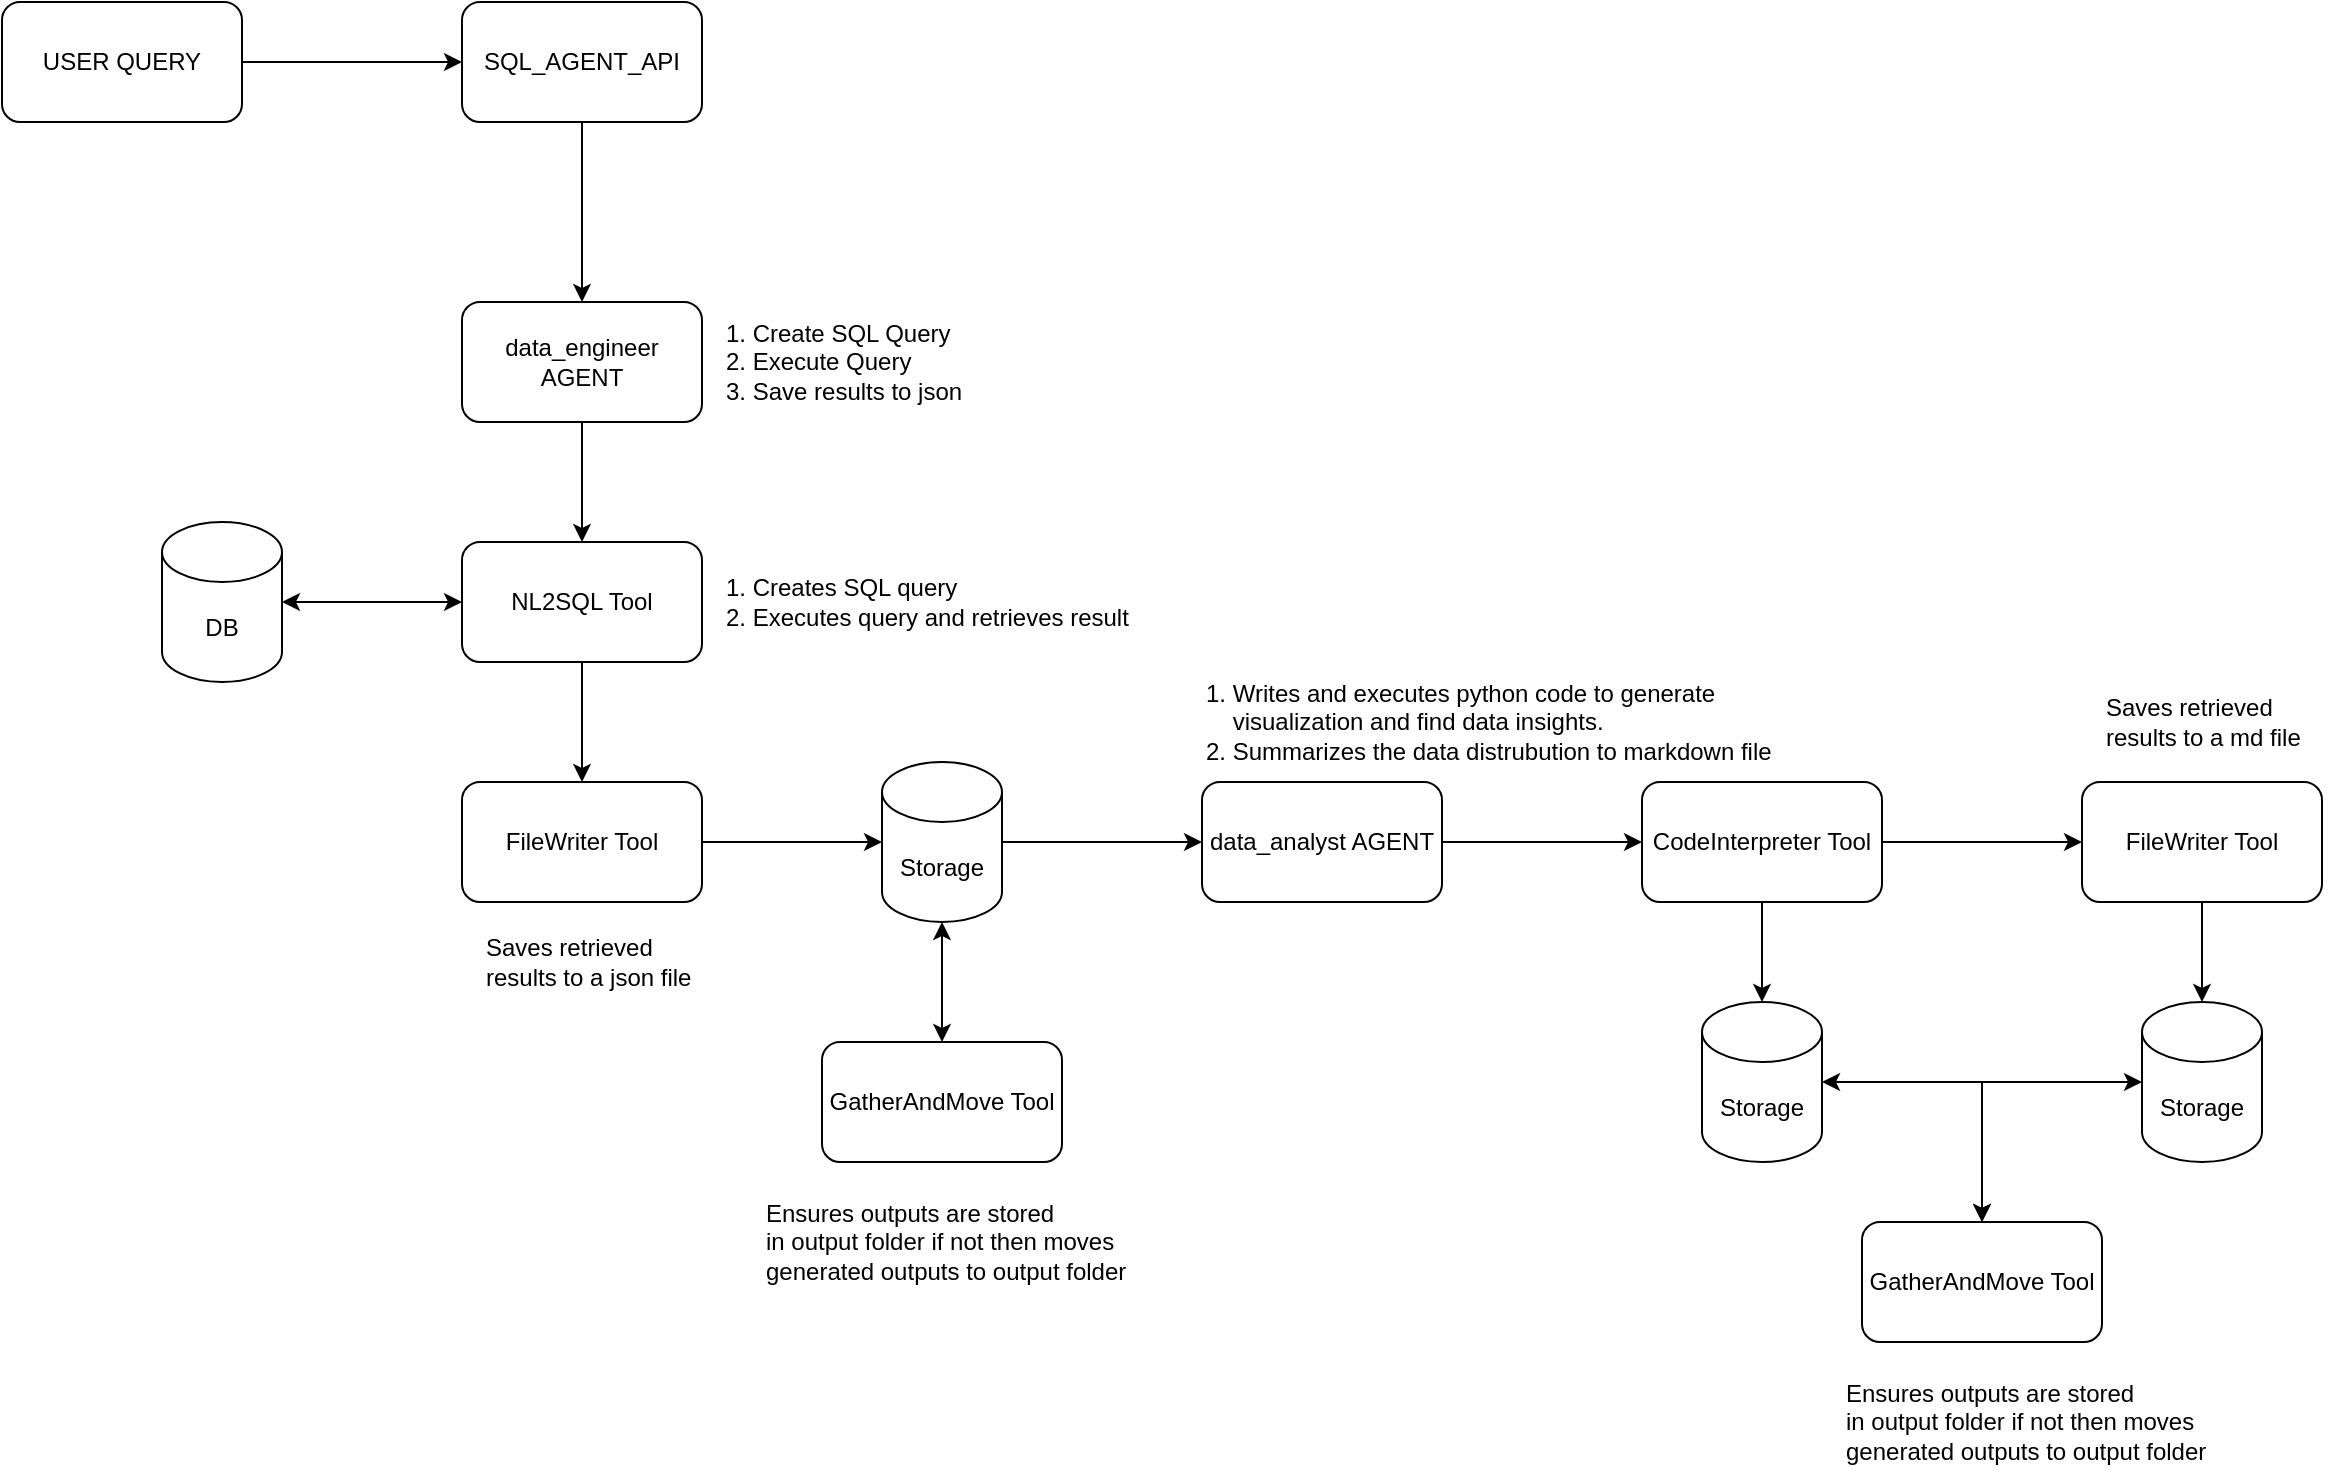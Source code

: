 <mxfile version="26.2.9">
  <diagram name="Page-1" id="8DGI31KA0GQ1AmAe_ose">
    <mxGraphModel dx="1115" dy="767" grid="1" gridSize="10" guides="1" tooltips="1" connect="1" arrows="1" fold="1" page="1" pageScale="1" pageWidth="827" pageHeight="1169" math="0" shadow="0">
      <root>
        <mxCell id="0" />
        <mxCell id="1" parent="0" />
        <mxCell id="AACIu29SfgsOh7715vZ9-3" style="edgeStyle=orthogonalEdgeStyle;rounded=0;orthogonalLoop=1;jettySize=auto;html=1;entryX=0;entryY=0.5;entryDx=0;entryDy=0;" edge="1" parent="1" source="AACIu29SfgsOh7715vZ9-1" target="AACIu29SfgsOh7715vZ9-2">
          <mxGeometry relative="1" as="geometry" />
        </mxCell>
        <mxCell id="AACIu29SfgsOh7715vZ9-1" value="USER QUERY" style="rounded=1;whiteSpace=wrap;html=1;" vertex="1" parent="1">
          <mxGeometry x="20" y="40" width="120" height="60" as="geometry" />
        </mxCell>
        <mxCell id="AACIu29SfgsOh7715vZ9-5" style="edgeStyle=orthogonalEdgeStyle;rounded=0;orthogonalLoop=1;jettySize=auto;html=1;entryX=0.5;entryY=0;entryDx=0;entryDy=0;" edge="1" parent="1" source="AACIu29SfgsOh7715vZ9-2" target="AACIu29SfgsOh7715vZ9-4">
          <mxGeometry relative="1" as="geometry" />
        </mxCell>
        <mxCell id="AACIu29SfgsOh7715vZ9-2" value="SQL_AGENT_API" style="rounded=1;whiteSpace=wrap;html=1;" vertex="1" parent="1">
          <mxGeometry x="250" y="40" width="120" height="60" as="geometry" />
        </mxCell>
        <mxCell id="AACIu29SfgsOh7715vZ9-9" style="edgeStyle=orthogonalEdgeStyle;rounded=0;orthogonalLoop=1;jettySize=auto;html=1;" edge="1" parent="1" source="AACIu29SfgsOh7715vZ9-4" target="AACIu29SfgsOh7715vZ9-6">
          <mxGeometry relative="1" as="geometry" />
        </mxCell>
        <mxCell id="AACIu29SfgsOh7715vZ9-4" value="data_engineer AGENT" style="rounded=1;whiteSpace=wrap;html=1;" vertex="1" parent="1">
          <mxGeometry x="250" y="190" width="120" height="60" as="geometry" />
        </mxCell>
        <mxCell id="AACIu29SfgsOh7715vZ9-13" style="edgeStyle=orthogonalEdgeStyle;rounded=0;orthogonalLoop=1;jettySize=auto;html=1;" edge="1" parent="1" source="AACIu29SfgsOh7715vZ9-6" target="AACIu29SfgsOh7715vZ9-10">
          <mxGeometry relative="1" as="geometry" />
        </mxCell>
        <mxCell id="AACIu29SfgsOh7715vZ9-6" value="NL2SQL Tool" style="rounded=1;whiteSpace=wrap;html=1;" vertex="1" parent="1">
          <mxGeometry x="250" y="310" width="120" height="60" as="geometry" />
        </mxCell>
        <mxCell id="AACIu29SfgsOh7715vZ9-8" style="rounded=0;orthogonalLoop=1;jettySize=auto;html=1;entryX=0;entryY=0.5;entryDx=0;entryDy=0;startArrow=classic;startFill=1;" edge="1" parent="1" source="AACIu29SfgsOh7715vZ9-7" target="AACIu29SfgsOh7715vZ9-6">
          <mxGeometry relative="1" as="geometry" />
        </mxCell>
        <mxCell id="AACIu29SfgsOh7715vZ9-7" value="DB" style="shape=cylinder3;whiteSpace=wrap;html=1;boundedLbl=1;backgroundOutline=1;size=15;" vertex="1" parent="1">
          <mxGeometry x="100" y="300" width="60" height="80" as="geometry" />
        </mxCell>
        <mxCell id="AACIu29SfgsOh7715vZ9-10" value="FileWriter Tool" style="rounded=1;whiteSpace=wrap;html=1;" vertex="1" parent="1">
          <mxGeometry x="250" y="430" width="120" height="60" as="geometry" />
        </mxCell>
        <mxCell id="AACIu29SfgsOh7715vZ9-16" style="edgeStyle=orthogonalEdgeStyle;rounded=0;orthogonalLoop=1;jettySize=auto;html=1;startArrow=classic;startFill=1;" edge="1" parent="1" source="AACIu29SfgsOh7715vZ9-17" target="AACIu29SfgsOh7715vZ9-18">
          <mxGeometry relative="1" as="geometry" />
        </mxCell>
        <mxCell id="AACIu29SfgsOh7715vZ9-21" style="edgeStyle=orthogonalEdgeStyle;rounded=0;orthogonalLoop=1;jettySize=auto;html=1;" edge="1" parent="1" source="AACIu29SfgsOh7715vZ9-17" target="AACIu29SfgsOh7715vZ9-20">
          <mxGeometry relative="1" as="geometry" />
        </mxCell>
        <mxCell id="AACIu29SfgsOh7715vZ9-17" value="Storage" style="shape=cylinder3;whiteSpace=wrap;html=1;boundedLbl=1;backgroundOutline=1;size=15;" vertex="1" parent="1">
          <mxGeometry x="460" y="420" width="60" height="80" as="geometry" />
        </mxCell>
        <mxCell id="AACIu29SfgsOh7715vZ9-18" value="GatherAndMove Tool" style="rounded=1;whiteSpace=wrap;html=1;" vertex="1" parent="1">
          <mxGeometry x="430" y="560" width="120" height="60" as="geometry" />
        </mxCell>
        <mxCell id="AACIu29SfgsOh7715vZ9-19" style="edgeStyle=orthogonalEdgeStyle;rounded=0;orthogonalLoop=1;jettySize=auto;html=1;entryX=0;entryY=0.5;entryDx=0;entryDy=0;entryPerimeter=0;" edge="1" parent="1" source="AACIu29SfgsOh7715vZ9-10" target="AACIu29SfgsOh7715vZ9-17">
          <mxGeometry relative="1" as="geometry" />
        </mxCell>
        <mxCell id="AACIu29SfgsOh7715vZ9-23" style="edgeStyle=orthogonalEdgeStyle;rounded=0;orthogonalLoop=1;jettySize=auto;html=1;" edge="1" parent="1" source="AACIu29SfgsOh7715vZ9-20" target="AACIu29SfgsOh7715vZ9-22">
          <mxGeometry relative="1" as="geometry" />
        </mxCell>
        <mxCell id="AACIu29SfgsOh7715vZ9-20" value="data_analyst AGENT" style="rounded=1;whiteSpace=wrap;html=1;" vertex="1" parent="1">
          <mxGeometry x="620" y="430" width="120" height="60" as="geometry" />
        </mxCell>
        <mxCell id="AACIu29SfgsOh7715vZ9-27" style="edgeStyle=orthogonalEdgeStyle;rounded=0;orthogonalLoop=1;jettySize=auto;html=1;entryX=0;entryY=0.5;entryDx=0;entryDy=0;" edge="1" parent="1" source="AACIu29SfgsOh7715vZ9-22" target="AACIu29SfgsOh7715vZ9-26">
          <mxGeometry relative="1" as="geometry" />
        </mxCell>
        <mxCell id="AACIu29SfgsOh7715vZ9-22" value="CodeInterpreter Tool" style="rounded=1;whiteSpace=wrap;html=1;" vertex="1" parent="1">
          <mxGeometry x="840" y="430" width="120" height="60" as="geometry" />
        </mxCell>
        <mxCell id="AACIu29SfgsOh7715vZ9-32" style="edgeStyle=orthogonalEdgeStyle;rounded=0;orthogonalLoop=1;jettySize=auto;html=1;entryX=0.5;entryY=0;entryDx=0;entryDy=0;startArrow=classic;startFill=1;" edge="1" parent="1" source="AACIu29SfgsOh7715vZ9-24" target="AACIu29SfgsOh7715vZ9-31">
          <mxGeometry relative="1" as="geometry" />
        </mxCell>
        <mxCell id="AACIu29SfgsOh7715vZ9-24" value="Storage" style="shape=cylinder3;whiteSpace=wrap;html=1;boundedLbl=1;backgroundOutline=1;size=15;" vertex="1" parent="1">
          <mxGeometry x="870" y="540" width="60" height="80" as="geometry" />
        </mxCell>
        <mxCell id="AACIu29SfgsOh7715vZ9-25" style="edgeStyle=orthogonalEdgeStyle;rounded=0;orthogonalLoop=1;jettySize=auto;html=1;entryX=0.5;entryY=0;entryDx=0;entryDy=0;entryPerimeter=0;" edge="1" parent="1" source="AACIu29SfgsOh7715vZ9-22" target="AACIu29SfgsOh7715vZ9-24">
          <mxGeometry relative="1" as="geometry" />
        </mxCell>
        <mxCell id="AACIu29SfgsOh7715vZ9-30" style="edgeStyle=orthogonalEdgeStyle;rounded=0;orthogonalLoop=1;jettySize=auto;html=1;" edge="1" parent="1" source="AACIu29SfgsOh7715vZ9-26" target="AACIu29SfgsOh7715vZ9-28">
          <mxGeometry relative="1" as="geometry" />
        </mxCell>
        <mxCell id="AACIu29SfgsOh7715vZ9-26" value="FileWriter Tool" style="rounded=1;whiteSpace=wrap;html=1;" vertex="1" parent="1">
          <mxGeometry x="1060" y="430" width="120" height="60" as="geometry" />
        </mxCell>
        <mxCell id="AACIu29SfgsOh7715vZ9-33" style="edgeStyle=orthogonalEdgeStyle;rounded=0;orthogonalLoop=1;jettySize=auto;html=1;entryX=0.5;entryY=0;entryDx=0;entryDy=0;startArrow=classic;startFill=1;" edge="1" parent="1" source="AACIu29SfgsOh7715vZ9-28" target="AACIu29SfgsOh7715vZ9-31">
          <mxGeometry relative="1" as="geometry" />
        </mxCell>
        <mxCell id="AACIu29SfgsOh7715vZ9-28" value="Storage" style="shape=cylinder3;whiteSpace=wrap;html=1;boundedLbl=1;backgroundOutline=1;size=15;" vertex="1" parent="1">
          <mxGeometry x="1090" y="540" width="60" height="80" as="geometry" />
        </mxCell>
        <mxCell id="AACIu29SfgsOh7715vZ9-31" value="GatherAndMove Tool" style="rounded=1;whiteSpace=wrap;html=1;" vertex="1" parent="1">
          <mxGeometry x="950" y="650" width="120" height="60" as="geometry" />
        </mxCell>
        <mxCell id="AACIu29SfgsOh7715vZ9-34" value="1. Create SQL Query&lt;div&gt;2. Execute Query&amp;nbsp;&lt;/div&gt;&lt;div&gt;3. Save results to json&lt;/div&gt;" style="text;html=1;align=left;verticalAlign=middle;resizable=0;points=[];autosize=1;strokeColor=none;fillColor=none;" vertex="1" parent="1">
          <mxGeometry x="380" y="190" width="140" height="60" as="geometry" />
        </mxCell>
        <mxCell id="AACIu29SfgsOh7715vZ9-35" value="1. Creates SQL query&lt;div&gt;2. Executes query and retrieves result&lt;/div&gt;" style="text;html=1;align=left;verticalAlign=middle;resizable=0;points=[];autosize=1;strokeColor=none;fillColor=none;" vertex="1" parent="1">
          <mxGeometry x="380" y="320" width="220" height="40" as="geometry" />
        </mxCell>
        <mxCell id="AACIu29SfgsOh7715vZ9-36" value="Saves retrieved&amp;nbsp;&lt;div&gt;results to a json file&lt;/div&gt;" style="text;html=1;align=left;verticalAlign=middle;resizable=0;points=[];autosize=1;strokeColor=none;fillColor=none;" vertex="1" parent="1">
          <mxGeometry x="260" y="500" width="130" height="40" as="geometry" />
        </mxCell>
        <mxCell id="AACIu29SfgsOh7715vZ9-38" value="Ensures outputs are stored&amp;nbsp;&lt;div&gt;in output folder if not then moves&amp;nbsp;&lt;/div&gt;&lt;div&gt;generated outputs to output folder&lt;/div&gt;" style="text;html=1;align=left;verticalAlign=middle;resizable=0;points=[];autosize=1;strokeColor=none;fillColor=none;" vertex="1" parent="1">
          <mxGeometry x="400" y="630" width="200" height="60" as="geometry" />
        </mxCell>
        <mxCell id="AACIu29SfgsOh7715vZ9-39" value="1. Writes and executes python code to generate&amp;nbsp;&lt;div&gt;&amp;nbsp; &amp;nbsp; visualization and find data insights.&lt;div&gt;2. Summarizes the data distrubution to markdown file&lt;/div&gt;&lt;/div&gt;" style="text;html=1;align=left;verticalAlign=middle;resizable=0;points=[];autosize=1;strokeColor=none;fillColor=none;" vertex="1" parent="1">
          <mxGeometry x="620" y="370" width="310" height="60" as="geometry" />
        </mxCell>
        <mxCell id="AACIu29SfgsOh7715vZ9-40" value="Saves retrieved&amp;nbsp;&lt;div&gt;results to a md file&lt;/div&gt;" style="text;html=1;align=left;verticalAlign=middle;resizable=0;points=[];autosize=1;strokeColor=none;fillColor=none;" vertex="1" parent="1">
          <mxGeometry x="1070" y="380" width="120" height="40" as="geometry" />
        </mxCell>
        <mxCell id="AACIu29SfgsOh7715vZ9-41" value="Ensures outputs are stored&amp;nbsp;&lt;div&gt;in output folder if not then moves&amp;nbsp;&lt;/div&gt;&lt;div&gt;generated outputs to output folder&lt;/div&gt;" style="text;html=1;align=left;verticalAlign=middle;resizable=0;points=[];autosize=1;strokeColor=none;fillColor=none;" vertex="1" parent="1">
          <mxGeometry x="940" y="720" width="200" height="60" as="geometry" />
        </mxCell>
      </root>
    </mxGraphModel>
  </diagram>
</mxfile>
